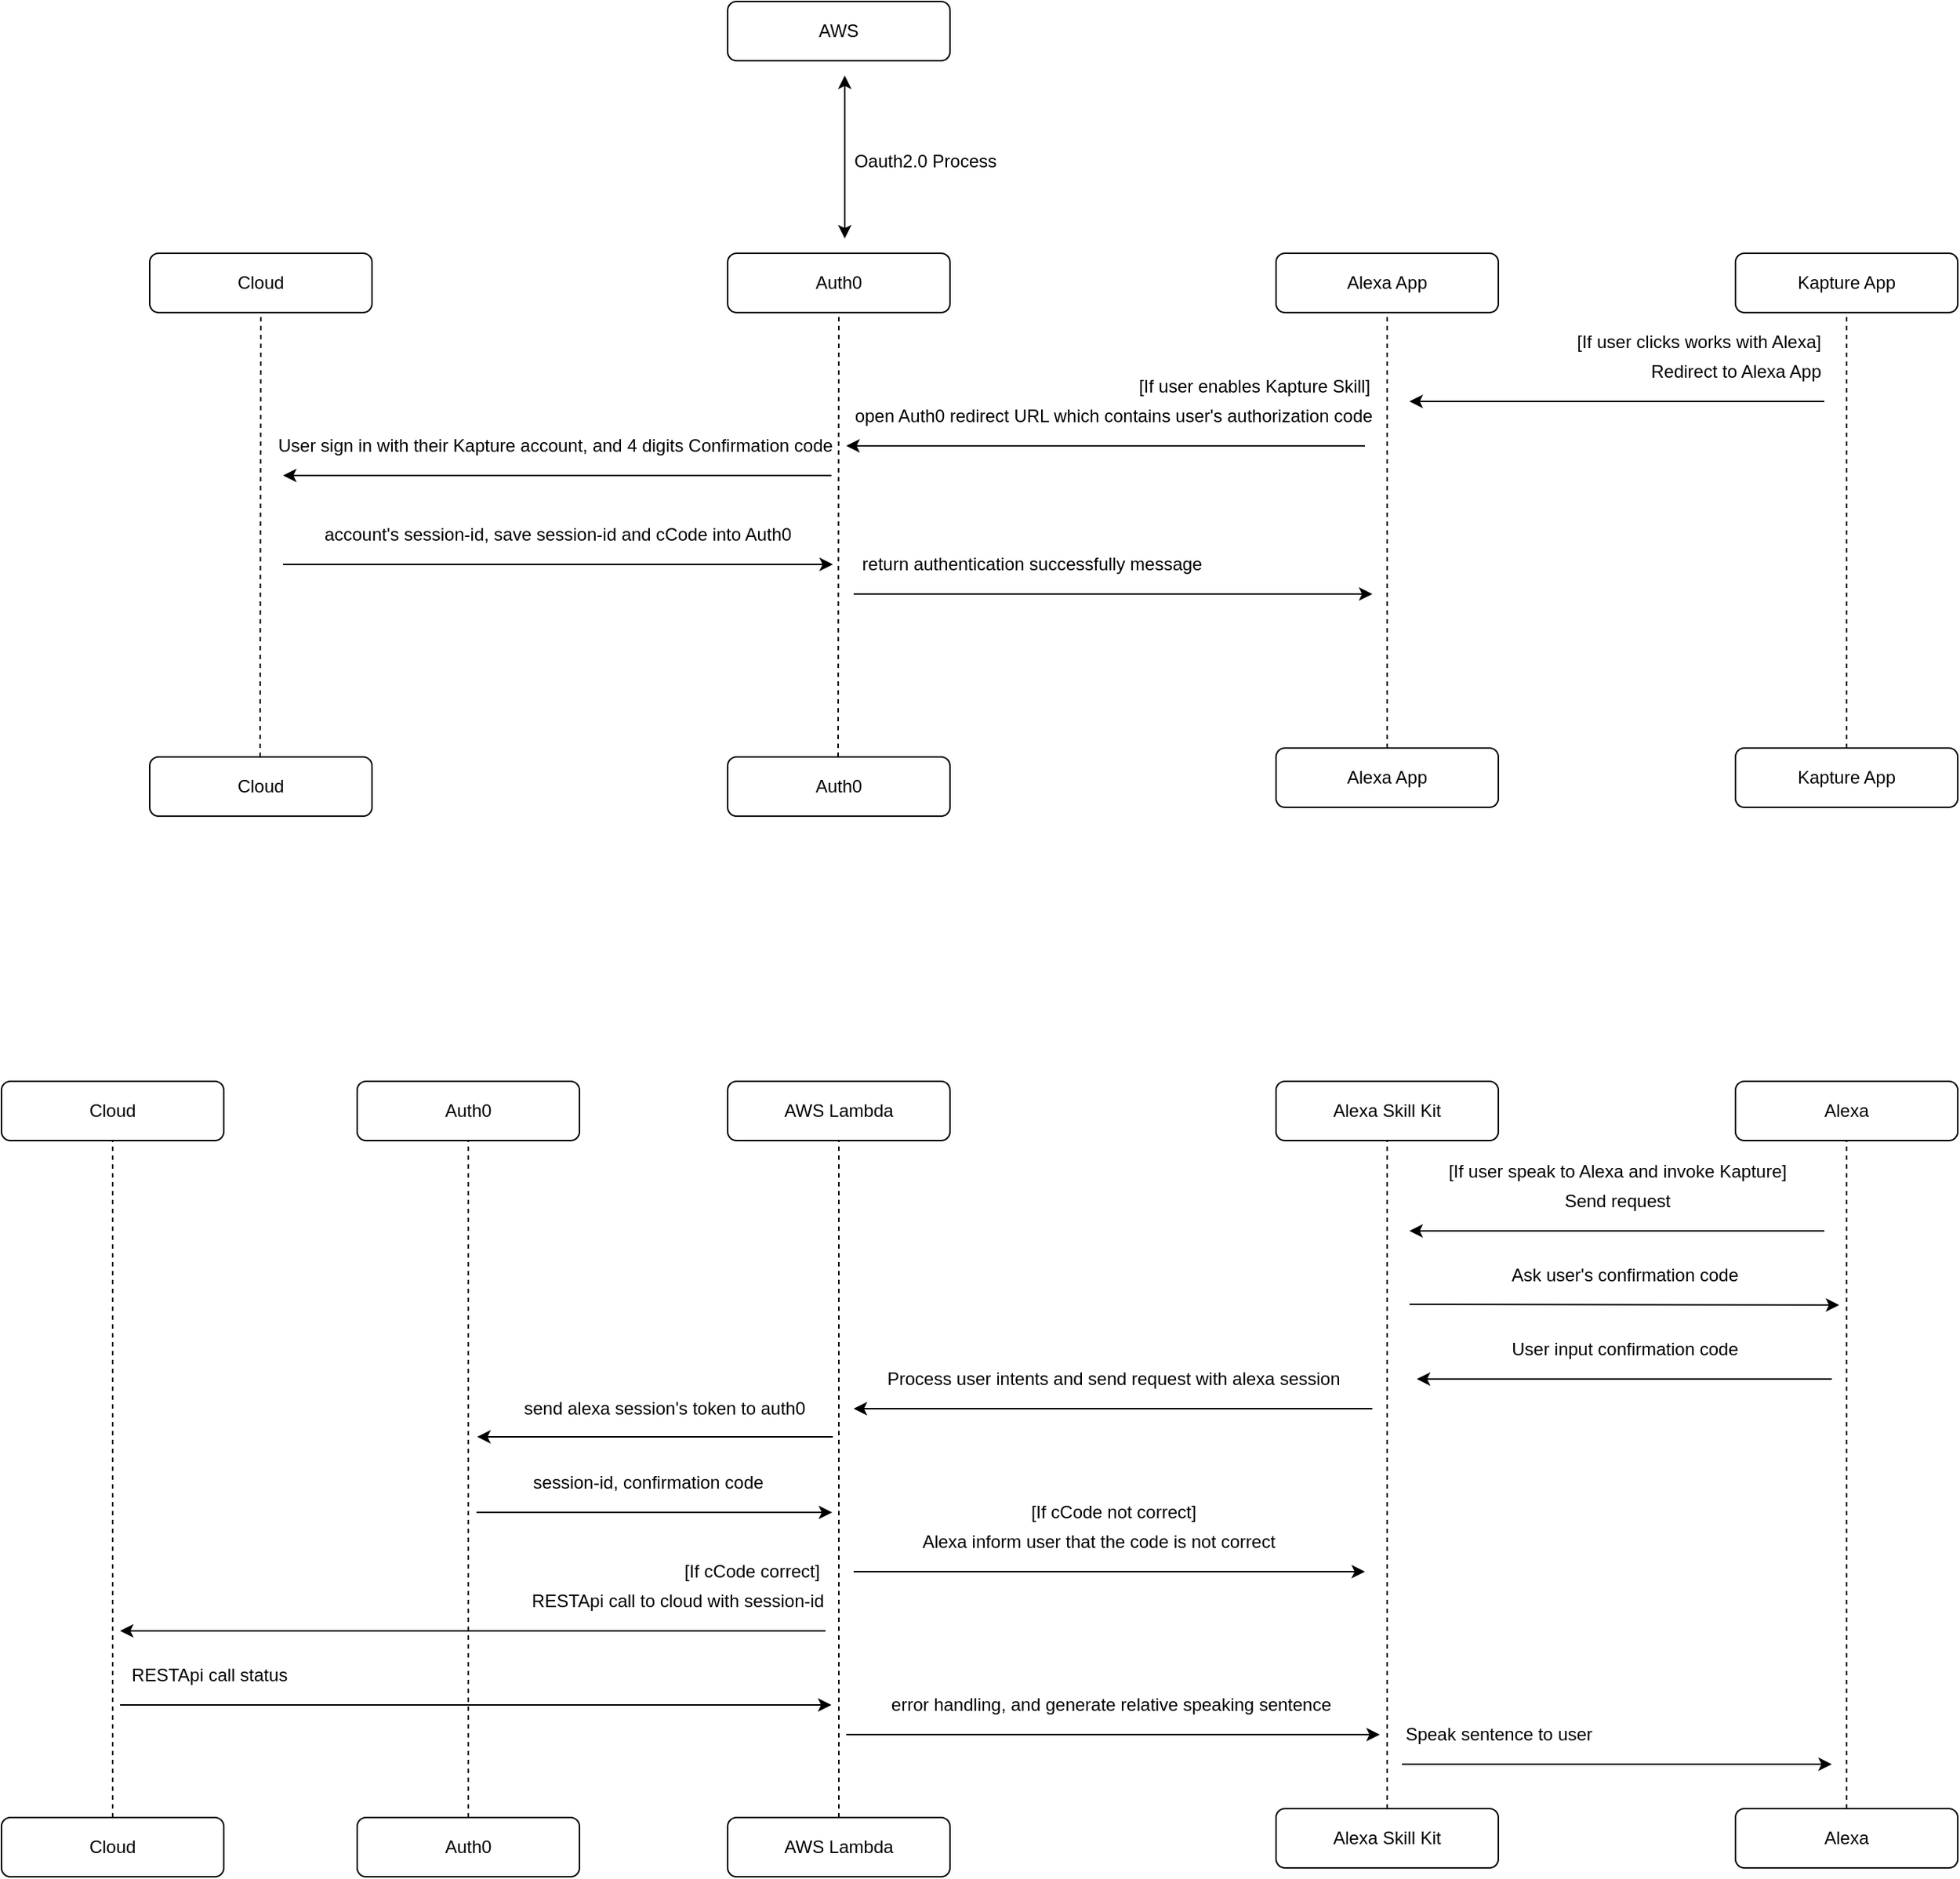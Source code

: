<mxfile version="12.5.1" type="github">
  <diagram id="8yOyhsPXt7Nrbi817sak" name="Page-1">
    <mxGraphModel dx="2033" dy="684" grid="1" gridSize="10" guides="1" tooltips="1" connect="1" arrows="1" fold="1" page="1" pageScale="1" pageWidth="827" pageHeight="1169" math="0" shadow="0">
      <root>
        <mxCell id="0"/>
        <mxCell id="1" parent="0"/>
        <mxCell id="4FmLFfHMSXslGxtPDlLP-2" value="Alexa App" style="rounded=1;whiteSpace=wrap;html=1;" vertex="1" parent="1">
          <mxGeometry x="570" y="230" width="150" height="40" as="geometry"/>
        </mxCell>
        <mxCell id="4FmLFfHMSXslGxtPDlLP-4" value="Auth0" style="rounded=1;whiteSpace=wrap;html=1;" vertex="1" parent="1">
          <mxGeometry x="200" y="230" width="150" height="40" as="geometry"/>
        </mxCell>
        <mxCell id="4FmLFfHMSXslGxtPDlLP-5" value="" style="endArrow=classic;html=1;" edge="1" parent="1">
          <mxGeometry width="50" height="50" relative="1" as="geometry">
            <mxPoint x="630" y="360" as="sourcePoint"/>
            <mxPoint x="280" y="360" as="targetPoint"/>
          </mxGeometry>
        </mxCell>
        <mxCell id="4FmLFfHMSXslGxtPDlLP-6" value="Auth0" style="rounded=1;whiteSpace=wrap;html=1;" vertex="1" parent="1">
          <mxGeometry x="200" y="570" width="150" height="40" as="geometry"/>
        </mxCell>
        <mxCell id="4FmLFfHMSXslGxtPDlLP-7" value="Alexa App" style="rounded=1;whiteSpace=wrap;html=1;" vertex="1" parent="1">
          <mxGeometry x="570" y="564" width="150" height="40" as="geometry"/>
        </mxCell>
        <mxCell id="4FmLFfHMSXslGxtPDlLP-10" value="" style="endArrow=none;dashed=1;html=1;entryX=0.5;entryY=1;entryDx=0;entryDy=0;exitX=0.5;exitY=0;exitDx=0;exitDy=0;" edge="1" parent="1" source="4FmLFfHMSXslGxtPDlLP-7" target="4FmLFfHMSXslGxtPDlLP-2">
          <mxGeometry width="50" height="50" relative="1" as="geometry">
            <mxPoint x="570" y="390" as="sourcePoint"/>
            <mxPoint x="620" y="340" as="targetPoint"/>
          </mxGeometry>
        </mxCell>
        <mxCell id="4FmLFfHMSXslGxtPDlLP-14" value="" style="endArrow=none;dashed=1;html=1;exitX=0.5;exitY=0;exitDx=0;exitDy=0;" edge="1" parent="1">
          <mxGeometry width="50" height="50" relative="1" as="geometry">
            <mxPoint x="274.5" y="570" as="sourcePoint"/>
            <mxPoint x="275" y="270" as="targetPoint"/>
          </mxGeometry>
        </mxCell>
        <mxCell id="4FmLFfHMSXslGxtPDlLP-16" value="open Auth0 redirect URL which contains user&#39;s authorization code" style="text;html=1;align=center;verticalAlign=middle;resizable=0;points=[];autosize=1;" vertex="1" parent="1">
          <mxGeometry x="280" y="330" width="360" height="20" as="geometry"/>
        </mxCell>
        <mxCell id="4FmLFfHMSXslGxtPDlLP-19" value="Kapture App" style="rounded=1;whiteSpace=wrap;html=1;" vertex="1" parent="1">
          <mxGeometry x="880" y="230" width="150" height="40" as="geometry"/>
        </mxCell>
        <mxCell id="4FmLFfHMSXslGxtPDlLP-20" value="Kapture App" style="rounded=1;whiteSpace=wrap;html=1;" vertex="1" parent="1">
          <mxGeometry x="880" y="564" width="150" height="40" as="geometry"/>
        </mxCell>
        <mxCell id="4FmLFfHMSXslGxtPDlLP-21" value="" style="endArrow=none;dashed=1;html=1;entryX=0.5;entryY=1;entryDx=0;entryDy=0;exitX=0.5;exitY=0;exitDx=0;exitDy=0;" edge="1" parent="1" source="4FmLFfHMSXslGxtPDlLP-20" target="4FmLFfHMSXslGxtPDlLP-19">
          <mxGeometry width="50" height="50" relative="1" as="geometry">
            <mxPoint x="880" y="390" as="sourcePoint"/>
            <mxPoint x="930" y="340" as="targetPoint"/>
          </mxGeometry>
        </mxCell>
        <mxCell id="4FmLFfHMSXslGxtPDlLP-22" value="" style="endArrow=classic;html=1;" edge="1" parent="1">
          <mxGeometry width="50" height="50" relative="1" as="geometry">
            <mxPoint x="940" y="330" as="sourcePoint"/>
            <mxPoint x="660" y="330" as="targetPoint"/>
          </mxGeometry>
        </mxCell>
        <mxCell id="4FmLFfHMSXslGxtPDlLP-23" value="Redirect to Alexa App" style="text;html=1;align=center;verticalAlign=middle;resizable=0;points=[];autosize=1;" vertex="1" parent="1">
          <mxGeometry x="815" y="300" width="130" height="20" as="geometry"/>
        </mxCell>
        <mxCell id="4FmLFfHMSXslGxtPDlLP-24" value="Cloud" style="rounded=1;whiteSpace=wrap;html=1;" vertex="1" parent="1">
          <mxGeometry x="-190" y="230" width="150" height="40" as="geometry"/>
        </mxCell>
        <mxCell id="4FmLFfHMSXslGxtPDlLP-25" value="Cloud" style="rounded=1;whiteSpace=wrap;html=1;" vertex="1" parent="1">
          <mxGeometry x="-190" y="570" width="150" height="40" as="geometry"/>
        </mxCell>
        <mxCell id="4FmLFfHMSXslGxtPDlLP-26" value="" style="endArrow=none;dashed=1;html=1;exitX=0.5;exitY=0;exitDx=0;exitDy=0;" edge="1" parent="1">
          <mxGeometry width="50" height="50" relative="1" as="geometry">
            <mxPoint x="-115.5" y="570" as="sourcePoint"/>
            <mxPoint x="-115" y="270" as="targetPoint"/>
          </mxGeometry>
        </mxCell>
        <mxCell id="4FmLFfHMSXslGxtPDlLP-27" value="[If user enables Kapture Skill]" style="text;html=1;align=center;verticalAlign=middle;resizable=0;points=[];autosize=1;" vertex="1" parent="1">
          <mxGeometry x="470" y="310" width="170" height="20" as="geometry"/>
        </mxCell>
        <mxCell id="4FmLFfHMSXslGxtPDlLP-28" value="" style="endArrow=classic;html=1;" edge="1" parent="1">
          <mxGeometry width="50" height="50" relative="1" as="geometry">
            <mxPoint x="270" y="380" as="sourcePoint"/>
            <mxPoint x="-100" y="380" as="targetPoint"/>
          </mxGeometry>
        </mxCell>
        <mxCell id="4FmLFfHMSXslGxtPDlLP-30" value="User sign in with their Kapture account, and 4 digits Confirmation code&amp;nbsp;" style="text;html=1;align=center;verticalAlign=middle;resizable=0;points=[];autosize=1;" vertex="1" parent="1">
          <mxGeometry x="-110" y="350" width="390" height="20" as="geometry"/>
        </mxCell>
        <mxCell id="4FmLFfHMSXslGxtPDlLP-33" value="" style="endArrow=classic;html=1;" edge="1" parent="1">
          <mxGeometry width="50" height="50" relative="1" as="geometry">
            <mxPoint x="-100" y="440" as="sourcePoint"/>
            <mxPoint x="271" y="440" as="targetPoint"/>
          </mxGeometry>
        </mxCell>
        <mxCell id="4FmLFfHMSXslGxtPDlLP-34" value="account&#39;s session-id, save session-id and cCode into Auth0" style="text;html=1;align=center;verticalAlign=middle;resizable=0;points=[];autosize=1;" vertex="1" parent="1">
          <mxGeometry x="-80" y="410" width="330" height="20" as="geometry"/>
        </mxCell>
        <mxCell id="4FmLFfHMSXslGxtPDlLP-35" value="" style="endArrow=classic;html=1;" edge="1" parent="1">
          <mxGeometry width="50" height="50" relative="1" as="geometry">
            <mxPoint x="285" y="460" as="sourcePoint"/>
            <mxPoint x="635" y="460" as="targetPoint"/>
          </mxGeometry>
        </mxCell>
        <mxCell id="4FmLFfHMSXslGxtPDlLP-36" value="return authentication successfully message" style="text;html=1;align=center;verticalAlign=middle;resizable=0;points=[];autosize=1;" vertex="1" parent="1">
          <mxGeometry x="285" y="430" width="240" height="20" as="geometry"/>
        </mxCell>
        <mxCell id="4FmLFfHMSXslGxtPDlLP-38" value="Alexa Skill Kit" style="rounded=1;whiteSpace=wrap;html=1;" vertex="1" parent="1">
          <mxGeometry x="570" y="789" width="150" height="40" as="geometry"/>
        </mxCell>
        <mxCell id="4FmLFfHMSXslGxtPDlLP-39" value="AWS Lambda" style="rounded=1;whiteSpace=wrap;html=1;" vertex="1" parent="1">
          <mxGeometry x="200" y="789" width="150" height="40" as="geometry"/>
        </mxCell>
        <mxCell id="4FmLFfHMSXslGxtPDlLP-40" value="" style="endArrow=classic;html=1;" edge="1" parent="1">
          <mxGeometry width="50" height="50" relative="1" as="geometry">
            <mxPoint x="635" y="1010" as="sourcePoint"/>
            <mxPoint x="285" y="1010" as="targetPoint"/>
          </mxGeometry>
        </mxCell>
        <mxCell id="4FmLFfHMSXslGxtPDlLP-41" value="AWS Lambda" style="rounded=1;whiteSpace=wrap;html=1;" vertex="1" parent="1">
          <mxGeometry x="200" y="1286" width="150" height="40" as="geometry"/>
        </mxCell>
        <mxCell id="4FmLFfHMSXslGxtPDlLP-42" value="Alexa Skill Kit" style="rounded=1;whiteSpace=wrap;html=1;" vertex="1" parent="1">
          <mxGeometry x="570" y="1280" width="150" height="40" as="geometry"/>
        </mxCell>
        <mxCell id="4FmLFfHMSXslGxtPDlLP-43" value="" style="endArrow=none;dashed=1;html=1;entryX=0.5;entryY=1;entryDx=0;entryDy=0;exitX=0.5;exitY=0;exitDx=0;exitDy=0;" edge="1" parent="1" source="4FmLFfHMSXslGxtPDlLP-42" target="4FmLFfHMSXslGxtPDlLP-38">
          <mxGeometry width="50" height="50" relative="1" as="geometry">
            <mxPoint x="570" y="949" as="sourcePoint"/>
            <mxPoint x="620" y="899" as="targetPoint"/>
          </mxGeometry>
        </mxCell>
        <mxCell id="4FmLFfHMSXslGxtPDlLP-44" value="" style="endArrow=none;dashed=1;html=1;exitX=0.5;exitY=0;exitDx=0;exitDy=0;" edge="1" parent="1" source="4FmLFfHMSXslGxtPDlLP-41">
          <mxGeometry width="50" height="50" relative="1" as="geometry">
            <mxPoint x="274.5" y="1129" as="sourcePoint"/>
            <mxPoint x="275" y="829" as="targetPoint"/>
          </mxGeometry>
        </mxCell>
        <mxCell id="4FmLFfHMSXslGxtPDlLP-45" value="Process user intents and send request with alexa session" style="text;html=1;align=center;verticalAlign=middle;resizable=0;points=[];autosize=1;" vertex="1" parent="1">
          <mxGeometry x="300" y="980" width="320" height="20" as="geometry"/>
        </mxCell>
        <mxCell id="4FmLFfHMSXslGxtPDlLP-46" value="Alexa" style="rounded=1;whiteSpace=wrap;html=1;" vertex="1" parent="1">
          <mxGeometry x="880" y="789" width="150" height="40" as="geometry"/>
        </mxCell>
        <mxCell id="4FmLFfHMSXslGxtPDlLP-47" value="Alexa" style="rounded=1;whiteSpace=wrap;html=1;" vertex="1" parent="1">
          <mxGeometry x="880" y="1280" width="150" height="40" as="geometry"/>
        </mxCell>
        <mxCell id="4FmLFfHMSXslGxtPDlLP-48" value="" style="endArrow=none;dashed=1;html=1;entryX=0.5;entryY=1;entryDx=0;entryDy=0;exitX=0.5;exitY=0;exitDx=0;exitDy=0;" edge="1" parent="1" source="4FmLFfHMSXslGxtPDlLP-47" target="4FmLFfHMSXslGxtPDlLP-46">
          <mxGeometry width="50" height="50" relative="1" as="geometry">
            <mxPoint x="880" y="949" as="sourcePoint"/>
            <mxPoint x="930" y="899" as="targetPoint"/>
          </mxGeometry>
        </mxCell>
        <mxCell id="4FmLFfHMSXslGxtPDlLP-49" value="" style="endArrow=classic;html=1;" edge="1" parent="1">
          <mxGeometry width="50" height="50" relative="1" as="geometry">
            <mxPoint x="940" y="890" as="sourcePoint"/>
            <mxPoint x="660" y="890" as="targetPoint"/>
          </mxGeometry>
        </mxCell>
        <mxCell id="4FmLFfHMSXslGxtPDlLP-50" value="Send request" style="text;html=1;align=center;verticalAlign=middle;resizable=0;points=[];autosize=1;" vertex="1" parent="1">
          <mxGeometry x="755" y="860" width="90" height="20" as="geometry"/>
        </mxCell>
        <mxCell id="4FmLFfHMSXslGxtPDlLP-51" value="Cloud" style="rounded=1;whiteSpace=wrap;html=1;" vertex="1" parent="1">
          <mxGeometry x="-290" y="789" width="150" height="40" as="geometry"/>
        </mxCell>
        <mxCell id="4FmLFfHMSXslGxtPDlLP-52" value="Cloud" style="rounded=1;whiteSpace=wrap;html=1;" vertex="1" parent="1">
          <mxGeometry x="-290" y="1286" width="150" height="40" as="geometry"/>
        </mxCell>
        <mxCell id="4FmLFfHMSXslGxtPDlLP-53" value="" style="endArrow=none;dashed=1;html=1;exitX=0.5;exitY=0;exitDx=0;exitDy=0;" edge="1" parent="1" source="4FmLFfHMSXslGxtPDlLP-52">
          <mxGeometry width="50" height="50" relative="1" as="geometry">
            <mxPoint x="-215" y="1220" as="sourcePoint"/>
            <mxPoint x="-215" y="829" as="targetPoint"/>
          </mxGeometry>
        </mxCell>
        <mxCell id="4FmLFfHMSXslGxtPDlLP-54" value="[If user speak to Alexa and invoke Kapture]" style="text;html=1;align=center;verticalAlign=middle;resizable=0;points=[];autosize=1;" vertex="1" parent="1">
          <mxGeometry x="680" y="840" width="240" height="20" as="geometry"/>
        </mxCell>
        <mxCell id="4FmLFfHMSXslGxtPDlLP-55" value="" style="endArrow=classic;html=1;" edge="1" parent="1">
          <mxGeometry width="50" height="50" relative="1" as="geometry">
            <mxPoint x="271" y="1029" as="sourcePoint"/>
            <mxPoint x="31" y="1029" as="targetPoint"/>
          </mxGeometry>
        </mxCell>
        <mxCell id="4FmLFfHMSXslGxtPDlLP-57" value="" style="endArrow=classic;html=1;" edge="1" parent="1">
          <mxGeometry width="50" height="50" relative="1" as="geometry">
            <mxPoint x="285" y="1120" as="sourcePoint"/>
            <mxPoint x="630" y="1120" as="targetPoint"/>
          </mxGeometry>
        </mxCell>
        <mxCell id="4FmLFfHMSXslGxtPDlLP-58" value="Alexa inform user that the code is not correct" style="text;html=1;align=center;verticalAlign=middle;resizable=0;points=[];autosize=1;" vertex="1" parent="1">
          <mxGeometry x="325" y="1090" width="250" height="20" as="geometry"/>
        </mxCell>
        <mxCell id="4FmLFfHMSXslGxtPDlLP-59" value="" style="endArrow=classic;html=1;" edge="1" parent="1">
          <mxGeometry width="50" height="50" relative="1" as="geometry">
            <mxPoint x="30.5" y="1080" as="sourcePoint"/>
            <mxPoint x="270.5" y="1080" as="targetPoint"/>
          </mxGeometry>
        </mxCell>
        <mxCell id="4FmLFfHMSXslGxtPDlLP-60" value="session-id, confirmation code" style="text;html=1;align=center;verticalAlign=middle;resizable=0;points=[];autosize=1;" vertex="1" parent="1">
          <mxGeometry x="61" y="1050" width="170" height="20" as="geometry"/>
        </mxCell>
        <mxCell id="4FmLFfHMSXslGxtPDlLP-61" value="Auth0" style="rounded=1;whiteSpace=wrap;html=1;" vertex="1" parent="1">
          <mxGeometry x="-50" y="789" width="150" height="40" as="geometry"/>
        </mxCell>
        <mxCell id="4FmLFfHMSXslGxtPDlLP-62" value="Auth0" style="rounded=1;whiteSpace=wrap;html=1;" vertex="1" parent="1">
          <mxGeometry x="-50" y="1286" width="150" height="40" as="geometry"/>
        </mxCell>
        <mxCell id="4FmLFfHMSXslGxtPDlLP-63" value="" style="endArrow=none;dashed=1;html=1;exitX=0.5;exitY=0;exitDx=0;exitDy=0;" edge="1" parent="1" source="4FmLFfHMSXslGxtPDlLP-62">
          <mxGeometry width="50" height="50" relative="1" as="geometry">
            <mxPoint x="24.5" y="1129" as="sourcePoint"/>
            <mxPoint x="25" y="829" as="targetPoint"/>
          </mxGeometry>
        </mxCell>
        <mxCell id="4FmLFfHMSXslGxtPDlLP-64" value="send alexa session&#39;s token to auth0" style="text;html=1;align=center;verticalAlign=middle;resizable=0;points=[];autosize=1;" vertex="1" parent="1">
          <mxGeometry x="52" y="1000" width="210" height="20" as="geometry"/>
        </mxCell>
        <mxCell id="4FmLFfHMSXslGxtPDlLP-65" value="" style="endArrow=classic;html=1;" edge="1" parent="1">
          <mxGeometry width="50" height="50" relative="1" as="geometry">
            <mxPoint x="660" y="939.5" as="sourcePoint"/>
            <mxPoint x="950" y="940" as="targetPoint"/>
          </mxGeometry>
        </mxCell>
        <mxCell id="4FmLFfHMSXslGxtPDlLP-66" value="Ask user&#39;s confirmation code" style="text;html=1;align=center;verticalAlign=middle;resizable=0;points=[];autosize=1;" vertex="1" parent="1">
          <mxGeometry x="720" y="910" width="170" height="20" as="geometry"/>
        </mxCell>
        <mxCell id="4FmLFfHMSXslGxtPDlLP-67" value="" style="endArrow=classic;html=1;" edge="1" parent="1">
          <mxGeometry width="50" height="50" relative="1" as="geometry">
            <mxPoint x="945" y="990" as="sourcePoint"/>
            <mxPoint x="665" y="990" as="targetPoint"/>
          </mxGeometry>
        </mxCell>
        <mxCell id="4FmLFfHMSXslGxtPDlLP-68" value="User input confirmation code" style="text;html=1;align=center;verticalAlign=middle;resizable=0;points=[];autosize=1;" vertex="1" parent="1">
          <mxGeometry x="720" y="960" width="170" height="20" as="geometry"/>
        </mxCell>
        <mxCell id="4FmLFfHMSXslGxtPDlLP-70" value="[If cCode not correct]" style="text;html=1;align=center;verticalAlign=middle;resizable=0;points=[];autosize=1;" vertex="1" parent="1">
          <mxGeometry x="395" y="1070" width="130" height="20" as="geometry"/>
        </mxCell>
        <mxCell id="4FmLFfHMSXslGxtPDlLP-71" value="" style="endArrow=classic;html=1;" edge="1" parent="1">
          <mxGeometry width="50" height="50" relative="1" as="geometry">
            <mxPoint x="266" y="1160" as="sourcePoint"/>
            <mxPoint x="-210" y="1160" as="targetPoint"/>
          </mxGeometry>
        </mxCell>
        <mxCell id="4FmLFfHMSXslGxtPDlLP-72" value="[If cCode correct]" style="text;html=1;align=center;verticalAlign=middle;resizable=0;points=[];autosize=1;" vertex="1" parent="1">
          <mxGeometry x="161" y="1110" width="110" height="20" as="geometry"/>
        </mxCell>
        <mxCell id="4FmLFfHMSXslGxtPDlLP-73" value="RESTApi call to cloud with session-id" style="text;html=1;align=center;verticalAlign=middle;resizable=0;points=[];autosize=1;" vertex="1" parent="1">
          <mxGeometry x="61" y="1130" width="210" height="20" as="geometry"/>
        </mxCell>
        <mxCell id="4FmLFfHMSXslGxtPDlLP-74" value="" style="endArrow=classic;html=1;" edge="1" parent="1">
          <mxGeometry width="50" height="50" relative="1" as="geometry">
            <mxPoint x="-210" y="1210" as="sourcePoint"/>
            <mxPoint x="270" y="1210" as="targetPoint"/>
          </mxGeometry>
        </mxCell>
        <mxCell id="4FmLFfHMSXslGxtPDlLP-75" value="RESTApi call status" style="text;html=1;align=center;verticalAlign=middle;resizable=0;points=[];autosize=1;" vertex="1" parent="1">
          <mxGeometry x="-210" y="1180" width="120" height="20" as="geometry"/>
        </mxCell>
        <mxCell id="4FmLFfHMSXslGxtPDlLP-76" value="" style="endArrow=classic;html=1;" edge="1" parent="1">
          <mxGeometry width="50" height="50" relative="1" as="geometry">
            <mxPoint x="280" y="1230" as="sourcePoint"/>
            <mxPoint x="640" y="1230" as="targetPoint"/>
          </mxGeometry>
        </mxCell>
        <mxCell id="4FmLFfHMSXslGxtPDlLP-77" value="error handling, and generate relative speaking sentence&amp;nbsp;" style="text;html=1;align=center;verticalAlign=middle;resizable=0;points=[];autosize=1;" vertex="1" parent="1">
          <mxGeometry x="300" y="1200" width="320" height="20" as="geometry"/>
        </mxCell>
        <mxCell id="4FmLFfHMSXslGxtPDlLP-79" value="" style="endArrow=classic;html=1;" edge="1" parent="1">
          <mxGeometry width="50" height="50" relative="1" as="geometry">
            <mxPoint x="655" y="1250" as="sourcePoint"/>
            <mxPoint x="945" y="1250" as="targetPoint"/>
          </mxGeometry>
        </mxCell>
        <mxCell id="4FmLFfHMSXslGxtPDlLP-80" value="Speak sentence to user" style="text;html=1;align=center;verticalAlign=middle;resizable=0;points=[];autosize=1;" vertex="1" parent="1">
          <mxGeometry x="650" y="1220" width="140" height="20" as="geometry"/>
        </mxCell>
        <mxCell id="4FmLFfHMSXslGxtPDlLP-81" value="[If user clicks works with Alexa]" style="text;html=1;align=center;verticalAlign=middle;resizable=0;points=[];autosize=1;" vertex="1" parent="1">
          <mxGeometry x="765" y="280" width="180" height="20" as="geometry"/>
        </mxCell>
        <mxCell id="4FmLFfHMSXslGxtPDlLP-83" value="AWS" style="rounded=1;whiteSpace=wrap;html=1;" vertex="1" parent="1">
          <mxGeometry x="200" y="60" width="150" height="40" as="geometry"/>
        </mxCell>
        <mxCell id="4FmLFfHMSXslGxtPDlLP-84" value="" style="endArrow=classic;startArrow=classic;html=1;" edge="1" parent="1">
          <mxGeometry width="50" height="50" relative="1" as="geometry">
            <mxPoint x="279" y="220" as="sourcePoint"/>
            <mxPoint x="279" y="110" as="targetPoint"/>
          </mxGeometry>
        </mxCell>
        <mxCell id="4FmLFfHMSXslGxtPDlLP-87" value="Oauth2.0 Process" style="text;html=1;align=center;verticalAlign=middle;resizable=0;points=[];autosize=1;" vertex="1" parent="1">
          <mxGeometry x="278" y="158" width="110" height="20" as="geometry"/>
        </mxCell>
      </root>
    </mxGraphModel>
  </diagram>
</mxfile>
